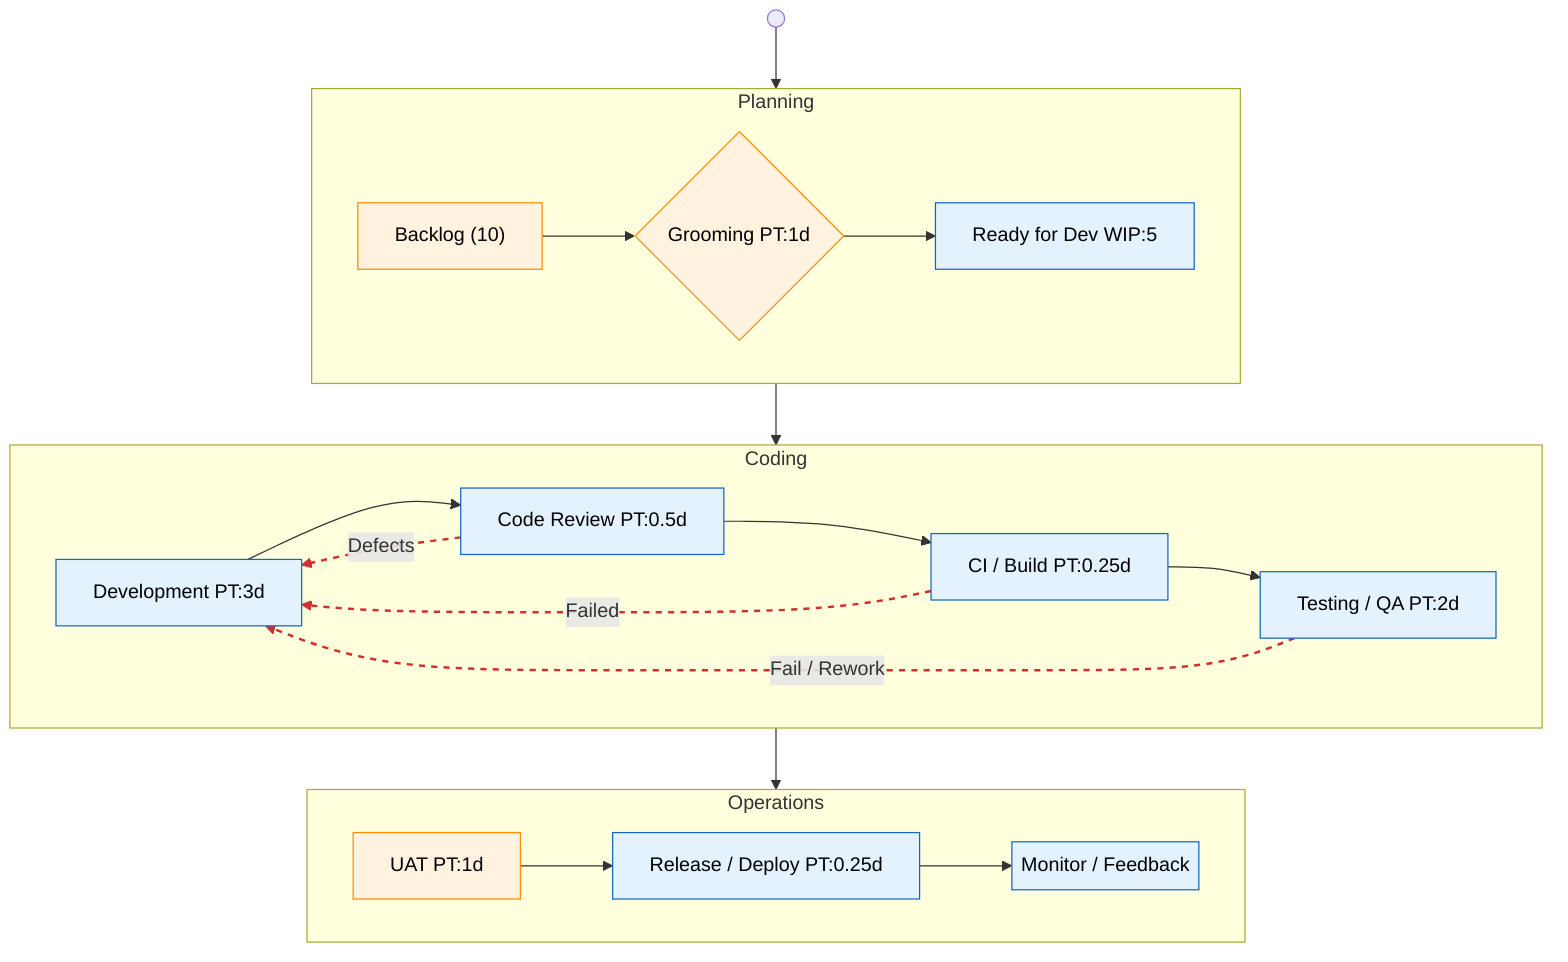 ---
query: value stream map of feature software development
generationTime: 2025-10-26T11:43:34.154Z
---
flowchart TD
  %% Compact colored Value Stream Map (Feature Dev)
  Start@{ shape: sm-circ, label: "Customer Request" } --> Planning

  subgraph Planning
    direction LR
    Backlog["Backlog (10)"] --> Grooming{"Grooming PT:1d"}
    Grooming --> Ready["Ready for Dev WIP:5"]
  end

  Planning --> Coding

  subgraph Coding
    direction LR
    Dev["Development PT:3d"] --> CR["Code Review PT:0.5d"]
    CR --> CI["CI / Build PT:0.25d"]
    CI --> QA["Testing / QA PT:2d"]
  end

  Coding --> Operations

  subgraph Operations
    direction LR
    UAT["UAT PT:1d"] --> Release["Release / Deploy PT:0.25d"]
    Release --> Monitor@{ shape: text, label: "Monitor / Feedback" }
  end


  %% Rework/defect loops (styled below)
  QA -- "Fail / Rework" --> Dev
  CR -- "Defects" --> Dev
  CI -- "Failed" --> Dev

  %% Node color classes
  classDef product fill:#fff3e0,stroke:#fb8c00,stroke-width:1px,color:#000;
  classDef engineering fill:#e3f2fd,stroke:#1565c0,stroke-width:1px,color:#000;
  class Start,Backlog,Grooming,UAT product;
  class Ready,Dev,CR,CI,QA,Release,Monitor engineering;

  %% Rework link styles (indices start at 0 in order defined)
  linkStyle 10,11,12 stroke:#d32f2f,stroke-width:2px,stroke-dasharray:5 5;